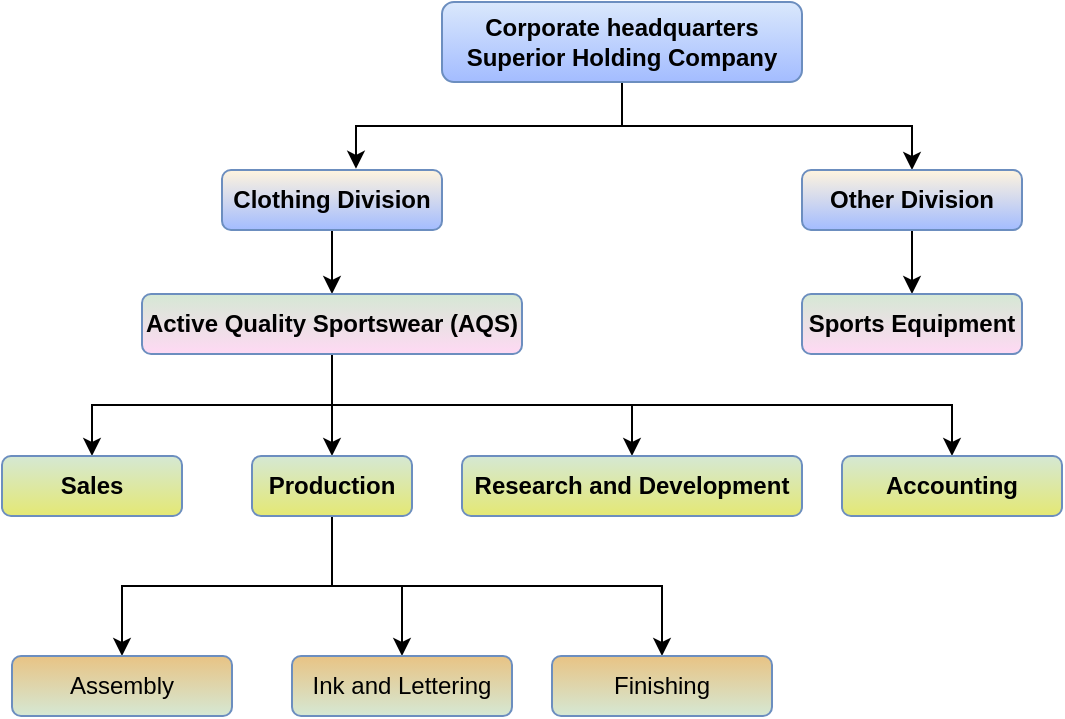 <mxfile version="20.3.3" type="github">
  <diagram id="prtHgNgQTEPvFCAcTncT" name="Page-1">
    <mxGraphModel dx="932" dy="1171" grid="1" gridSize="10" guides="1" tooltips="1" connect="1" arrows="1" fold="1" page="1" pageScale="1" pageWidth="827" pageHeight="1169" math="0" shadow="0">
      <root>
        <mxCell id="0" />
        <mxCell id="1" parent="0" />
        <mxCell id="WIikd73Tc5OY5qvM8-dH-20" style="edgeStyle=orthogonalEdgeStyle;rounded=0;orthogonalLoop=1;jettySize=auto;html=1;exitX=0.5;exitY=1;exitDx=0;exitDy=0;entryX=0.609;entryY=-0.02;entryDx=0;entryDy=0;entryPerimeter=0;fontStyle=1" edge="1" parent="1" source="WIikd73Tc5OY5qvM8-dH-11" target="WIikd73Tc5OY5qvM8-dH-12">
          <mxGeometry relative="1" as="geometry" />
        </mxCell>
        <mxCell id="WIikd73Tc5OY5qvM8-dH-21" style="edgeStyle=orthogonalEdgeStyle;rounded=0;orthogonalLoop=1;jettySize=auto;html=1;exitX=0.5;exitY=1;exitDx=0;exitDy=0;entryX=0.5;entryY=0;entryDx=0;entryDy=0;fontStyle=1" edge="1" parent="1" source="WIikd73Tc5OY5qvM8-dH-11" target="WIikd73Tc5OY5qvM8-dH-13">
          <mxGeometry relative="1" as="geometry" />
        </mxCell>
        <mxCell id="WIikd73Tc5OY5qvM8-dH-11" value="Corporate headquarters&lt;br&gt;Superior Holding Company" style="rounded=1;whiteSpace=wrap;html=1;fillColor=#dae8fc;strokeColor=#6c8ebf;shadow=0;gradientColor=#A3BCFF;gradientDirection=south;fontStyle=1" vertex="1" parent="1">
          <mxGeometry x="320" y="40" width="180" height="40" as="geometry" />
        </mxCell>
        <mxCell id="WIikd73Tc5OY5qvM8-dH-22" style="edgeStyle=orthogonalEdgeStyle;rounded=0;orthogonalLoop=1;jettySize=auto;html=1;exitX=0.5;exitY=1;exitDx=0;exitDy=0;entryX=0.5;entryY=0;entryDx=0;entryDy=0;fontStyle=1" edge="1" parent="1" source="WIikd73Tc5OY5qvM8-dH-12" target="WIikd73Tc5OY5qvM8-dH-14">
          <mxGeometry relative="1" as="geometry" />
        </mxCell>
        <mxCell id="WIikd73Tc5OY5qvM8-dH-12" value="Clothing Division" style="rounded=1;whiteSpace=wrap;html=1;fillColor=#FFF4DE;strokeColor=#6c8ebf;shadow=0;gradientColor=#A3BCFF;gradientDirection=south;fontStyle=1" vertex="1" parent="1">
          <mxGeometry x="210" y="124" width="110" height="30" as="geometry" />
        </mxCell>
        <mxCell id="WIikd73Tc5OY5qvM8-dH-23" style="edgeStyle=orthogonalEdgeStyle;rounded=0;orthogonalLoop=1;jettySize=auto;html=1;exitX=0.5;exitY=1;exitDx=0;exitDy=0;entryX=0.5;entryY=0;entryDx=0;entryDy=0;fontStyle=1" edge="1" parent="1" source="WIikd73Tc5OY5qvM8-dH-13" target="WIikd73Tc5OY5qvM8-dH-15">
          <mxGeometry relative="1" as="geometry" />
        </mxCell>
        <mxCell id="WIikd73Tc5OY5qvM8-dH-13" value="Other Division" style="rounded=1;whiteSpace=wrap;html=1;fillColor=#FFF4DE;strokeColor=#6c8ebf;shadow=0;gradientColor=#A3BCFF;gradientDirection=south;fontStyle=1" vertex="1" parent="1">
          <mxGeometry x="500" y="124" width="110" height="30" as="geometry" />
        </mxCell>
        <mxCell id="WIikd73Tc5OY5qvM8-dH-24" style="edgeStyle=orthogonalEdgeStyle;rounded=0;orthogonalLoop=1;jettySize=auto;html=1;exitX=0.5;exitY=1;exitDx=0;exitDy=0;entryX=0.5;entryY=0;entryDx=0;entryDy=0;fontStyle=1" edge="1" parent="1" source="WIikd73Tc5OY5qvM8-dH-14" target="WIikd73Tc5OY5qvM8-dH-16">
          <mxGeometry relative="1" as="geometry" />
        </mxCell>
        <mxCell id="WIikd73Tc5OY5qvM8-dH-25" style="edgeStyle=orthogonalEdgeStyle;rounded=0;orthogonalLoop=1;jettySize=auto;html=1;exitX=0.5;exitY=1;exitDx=0;exitDy=0;fontStyle=1" edge="1" parent="1" source="WIikd73Tc5OY5qvM8-dH-14" target="WIikd73Tc5OY5qvM8-dH-19">
          <mxGeometry relative="1" as="geometry" />
        </mxCell>
        <mxCell id="WIikd73Tc5OY5qvM8-dH-26" style="edgeStyle=orthogonalEdgeStyle;rounded=0;orthogonalLoop=1;jettySize=auto;html=1;exitX=0.5;exitY=1;exitDx=0;exitDy=0;fontStyle=1" edge="1" parent="1" source="WIikd73Tc5OY5qvM8-dH-14" target="WIikd73Tc5OY5qvM8-dH-18">
          <mxGeometry relative="1" as="geometry" />
        </mxCell>
        <mxCell id="WIikd73Tc5OY5qvM8-dH-27" style="edgeStyle=orthogonalEdgeStyle;rounded=0;orthogonalLoop=1;jettySize=auto;html=1;exitX=0.5;exitY=1;exitDx=0;exitDy=0;fontStyle=1" edge="1" parent="1" source="WIikd73Tc5OY5qvM8-dH-14" target="WIikd73Tc5OY5qvM8-dH-17">
          <mxGeometry relative="1" as="geometry" />
        </mxCell>
        <mxCell id="WIikd73Tc5OY5qvM8-dH-14" value="Active Quality Sportswear (AQS)" style="rounded=1;whiteSpace=wrap;html=1;fillColor=#D5E8D4;strokeColor=#6c8ebf;shadow=0;gradientColor=#FFD9F4;gradientDirection=south;fontStyle=1" vertex="1" parent="1">
          <mxGeometry x="170" y="186" width="190" height="30" as="geometry" />
        </mxCell>
        <mxCell id="WIikd73Tc5OY5qvM8-dH-15" value="Sports Equipment" style="rounded=1;whiteSpace=wrap;html=1;fillColor=#D5E8D4;strokeColor=#6c8ebf;shadow=0;gradientColor=#FFD9F4;gradientDirection=south;fontStyle=1" vertex="1" parent="1">
          <mxGeometry x="500" y="186" width="110" height="30" as="geometry" />
        </mxCell>
        <mxCell id="WIikd73Tc5OY5qvM8-dH-16" value="Sales" style="rounded=1;whiteSpace=wrap;html=1;fillColor=#D5E8D4;strokeColor=#6c8ebf;shadow=0;gradientColor=#E4E874;gradientDirection=south;fontStyle=1" vertex="1" parent="1">
          <mxGeometry x="100" y="267" width="90" height="30" as="geometry" />
        </mxCell>
        <mxCell id="WIikd73Tc5OY5qvM8-dH-31" style="edgeStyle=orthogonalEdgeStyle;rounded=0;orthogonalLoop=1;jettySize=auto;html=1;exitX=0.5;exitY=1;exitDx=0;exitDy=0;entryX=0.5;entryY=0;entryDx=0;entryDy=0;fontStyle=1" edge="1" parent="1" source="WIikd73Tc5OY5qvM8-dH-17" target="WIikd73Tc5OY5qvM8-dH-28">
          <mxGeometry relative="1" as="geometry" />
        </mxCell>
        <mxCell id="WIikd73Tc5OY5qvM8-dH-32" style="edgeStyle=orthogonalEdgeStyle;rounded=0;orthogonalLoop=1;jettySize=auto;html=1;exitX=0.5;exitY=1;exitDx=0;exitDy=0;entryX=0.5;entryY=0;entryDx=0;entryDy=0;fontStyle=1" edge="1" parent="1" source="WIikd73Tc5OY5qvM8-dH-17" target="WIikd73Tc5OY5qvM8-dH-29">
          <mxGeometry relative="1" as="geometry" />
        </mxCell>
        <mxCell id="WIikd73Tc5OY5qvM8-dH-33" style="edgeStyle=orthogonalEdgeStyle;rounded=0;orthogonalLoop=1;jettySize=auto;html=1;exitX=0.5;exitY=1;exitDx=0;exitDy=0;entryX=0.5;entryY=0;entryDx=0;entryDy=0;fontStyle=1" edge="1" parent="1" source="WIikd73Tc5OY5qvM8-dH-17" target="WIikd73Tc5OY5qvM8-dH-30">
          <mxGeometry relative="1" as="geometry" />
        </mxCell>
        <mxCell id="WIikd73Tc5OY5qvM8-dH-17" value="Production" style="rounded=1;whiteSpace=wrap;html=1;fillColor=#D5E8D4;strokeColor=#6c8ebf;shadow=0;gradientColor=#E4E874;gradientDirection=south;fontStyle=1" vertex="1" parent="1">
          <mxGeometry x="225" y="267" width="80" height="30" as="geometry" />
        </mxCell>
        <mxCell id="WIikd73Tc5OY5qvM8-dH-18" value="Research and Development" style="rounded=1;whiteSpace=wrap;html=1;fillColor=#D5E8D4;strokeColor=#6c8ebf;shadow=0;gradientColor=#E4E874;gradientDirection=south;fontStyle=1" vertex="1" parent="1">
          <mxGeometry x="330" y="267" width="170" height="30" as="geometry" />
        </mxCell>
        <mxCell id="WIikd73Tc5OY5qvM8-dH-19" value="Accounting" style="rounded=1;whiteSpace=wrap;html=1;fillColor=#D5E8D4;strokeColor=#6c8ebf;shadow=0;gradientColor=#E4E874;gradientDirection=south;fontStyle=1" vertex="1" parent="1">
          <mxGeometry x="520" y="267" width="110" height="30" as="geometry" />
        </mxCell>
        <mxCell id="WIikd73Tc5OY5qvM8-dH-28" value="Assembly" style="rounded=1;whiteSpace=wrap;html=1;fillColor=#E8C384;strokeColor=#6c8ebf;shadow=0;gradientColor=#D5E8D4;gradientDirection=south;fontStyle=0" vertex="1" parent="1">
          <mxGeometry x="105" y="367" width="110" height="30" as="geometry" />
        </mxCell>
        <mxCell id="WIikd73Tc5OY5qvM8-dH-29" value="Ink and Lettering" style="rounded=1;whiteSpace=wrap;html=1;fillColor=#E8C384;strokeColor=#6c8ebf;shadow=0;gradientColor=#D5E8D4;gradientDirection=south;fontStyle=0" vertex="1" parent="1">
          <mxGeometry x="245" y="367" width="110" height="30" as="geometry" />
        </mxCell>
        <mxCell id="WIikd73Tc5OY5qvM8-dH-30" value="Finishing" style="rounded=1;whiteSpace=wrap;html=1;fillColor=#E8C384;strokeColor=#6c8ebf;shadow=0;gradientColor=#D5E8D4;gradientDirection=south;fontStyle=0" vertex="1" parent="1">
          <mxGeometry x="375" y="367" width="110" height="30" as="geometry" />
        </mxCell>
      </root>
    </mxGraphModel>
  </diagram>
</mxfile>

